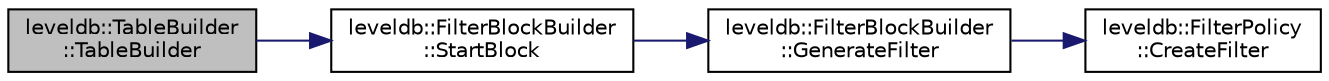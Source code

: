 digraph "leveldb::TableBuilder::TableBuilder"
{
  edge [fontname="Helvetica",fontsize="10",labelfontname="Helvetica",labelfontsize="10"];
  node [fontname="Helvetica",fontsize="10",shape=record];
  rankdir="LR";
  Node1 [label="leveldb::TableBuilder\l::TableBuilder",height=0.2,width=0.4,color="black", fillcolor="grey75", style="filled" fontcolor="black"];
  Node1 -> Node2 [color="midnightblue",fontsize="10",style="solid",fontname="Helvetica"];
  Node2 [label="leveldb::FilterBlockBuilder\l::StartBlock",height=0.2,width=0.4,color="black", fillcolor="white", style="filled",URL="$classleveldb_1_1_filter_block_builder.html#a766a753a200f7386196a68897e47c1c3"];
  Node2 -> Node3 [color="midnightblue",fontsize="10",style="solid",fontname="Helvetica"];
  Node3 [label="leveldb::FilterBlockBuilder\l::GenerateFilter",height=0.2,width=0.4,color="black", fillcolor="white", style="filled",URL="$classleveldb_1_1_filter_block_builder.html#ab9141e1d64c8dc779a5fc9eae390407a"];
  Node3 -> Node4 [color="midnightblue",fontsize="10",style="solid",fontname="Helvetica"];
  Node4 [label="leveldb::FilterPolicy\l::CreateFilter",height=0.2,width=0.4,color="black", fillcolor="white", style="filled",URL="$classleveldb_1_1_filter_policy.html#a355e9797e16dd16b93d19056781126b2"];
}
